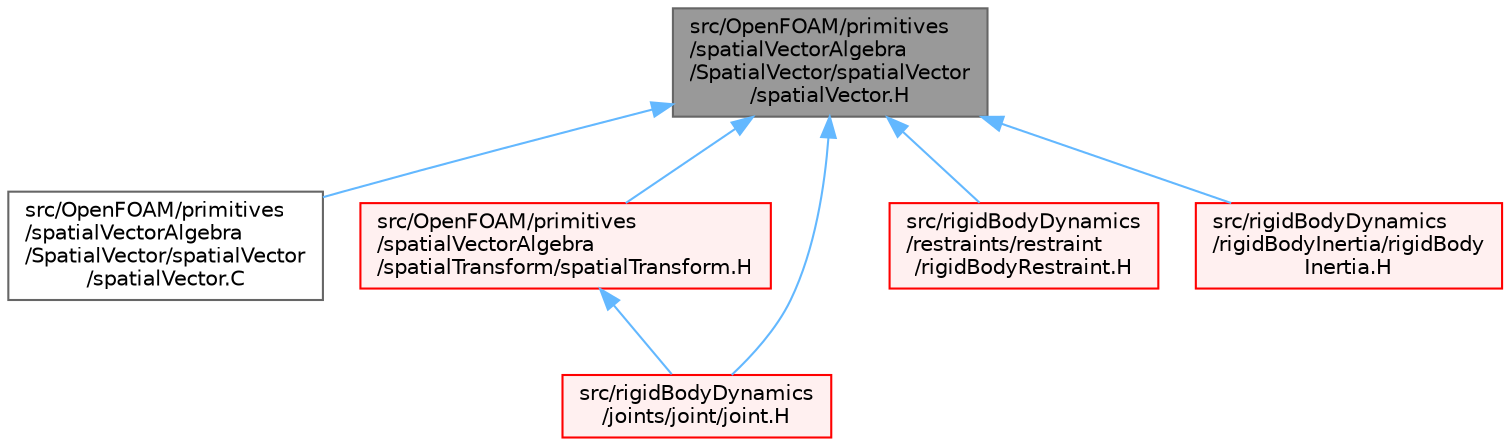 digraph "src/OpenFOAM/primitives/spatialVectorAlgebra/SpatialVector/spatialVector/spatialVector.H"
{
 // LATEX_PDF_SIZE
  bgcolor="transparent";
  edge [fontname=Helvetica,fontsize=10,labelfontname=Helvetica,labelfontsize=10];
  node [fontname=Helvetica,fontsize=10,shape=box,height=0.2,width=0.4];
  Node1 [id="Node000001",label="src/OpenFOAM/primitives\l/spatialVectorAlgebra\l/SpatialVector/spatialVector\l/spatialVector.H",height=0.2,width=0.4,color="gray40", fillcolor="grey60", style="filled", fontcolor="black",tooltip=" "];
  Node1 -> Node2 [id="edge1_Node000001_Node000002",dir="back",color="steelblue1",style="solid",tooltip=" "];
  Node2 [id="Node000002",label="src/OpenFOAM/primitives\l/spatialVectorAlgebra\l/SpatialVector/spatialVector\l/spatialVector.C",height=0.2,width=0.4,color="grey40", fillcolor="white", style="filled",URL="$spatialVector_8C.html",tooltip="SpatialVector of scalars."];
  Node1 -> Node3 [id="edge2_Node000001_Node000003",dir="back",color="steelblue1",style="solid",tooltip=" "];
  Node3 [id="Node000003",label="src/OpenFOAM/primitives\l/spatialVectorAlgebra\l/spatialTransform/spatialTransform.H",height=0.2,width=0.4,color="red", fillcolor="#FFF0F0", style="filled",URL="$spatialTransform_8H.html",tooltip=" "];
  Node3 -> Node72 [id="edge3_Node000003_Node000072",dir="back",color="steelblue1",style="solid",tooltip=" "];
  Node72 [id="Node000072",label="src/rigidBodyDynamics\l/joints/joint/joint.H",height=0.2,width=0.4,color="red", fillcolor="#FFF0F0", style="filled",URL="$joint_8H.html",tooltip=" "];
  Node1 -> Node72 [id="edge4_Node000001_Node000072",dir="back",color="steelblue1",style="solid",tooltip=" "];
  Node1 -> Node114 [id="edge5_Node000001_Node000114",dir="back",color="steelblue1",style="solid",tooltip=" "];
  Node114 [id="Node000114",label="src/rigidBodyDynamics\l/restraints/restraint\l/rigidBodyRestraint.H",height=0.2,width=0.4,color="red", fillcolor="#FFF0F0", style="filled",URL="$rigidBodyRestraint_8H.html",tooltip=" "];
  Node1 -> Node147 [id="edge6_Node000001_Node000147",dir="back",color="steelblue1",style="solid",tooltip=" "];
  Node147 [id="Node000147",label="src/rigidBodyDynamics\l/rigidBodyInertia/rigidBody\lInertia.H",height=0.2,width=0.4,color="red", fillcolor="#FFF0F0", style="filled",URL="$rigidBodyInertia_8H.html",tooltip=" "];
}
